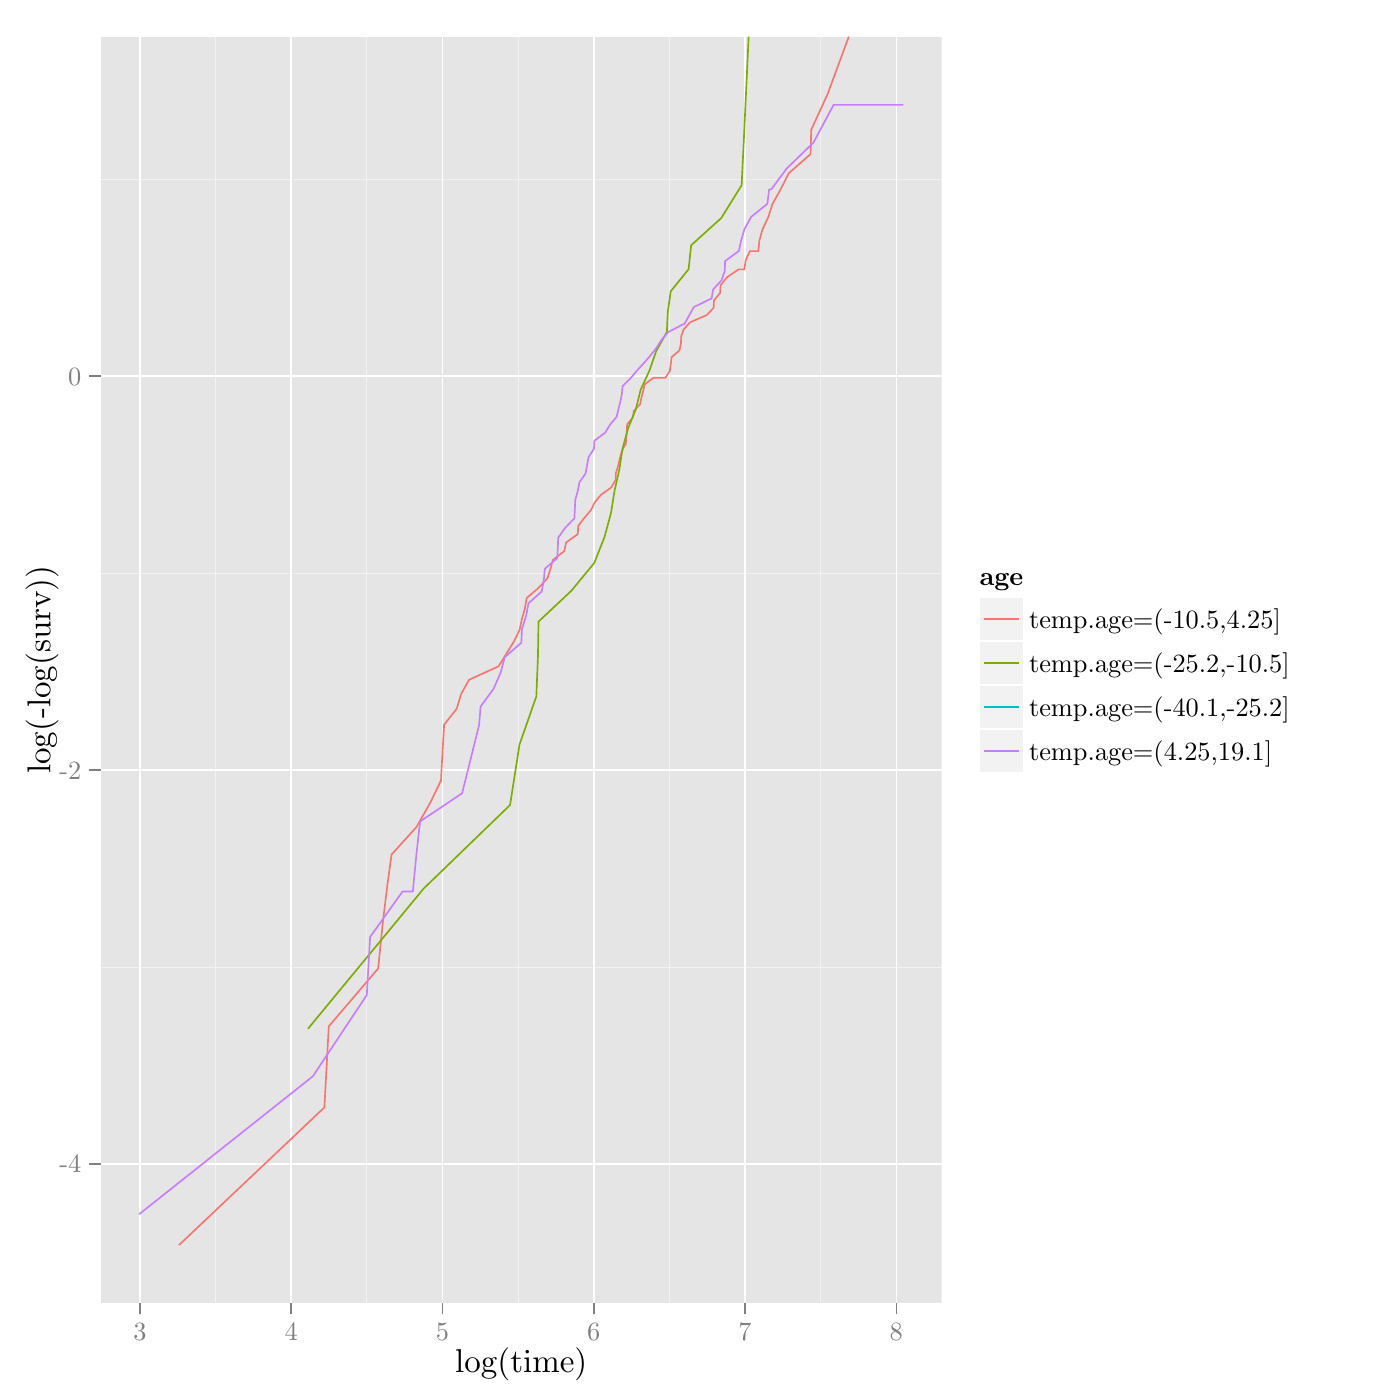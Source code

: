 % Created by tikzDevice version 0.7.0 on 2015-01-19 17:29:40
% !TEX encoding = UTF-8 Unicode
\documentclass[11pt]{memoir}
\nonstopmode

\usepackage{tikz}

\usepackage[active,tightpage,psfixbb]{preview}

\PreviewEnvironment{pgfpicture}

\setlength\PreviewBorder{0pt}

\usepackage{amsmath}
\newcommand{\SweaveOpts}[1]{}  % do not interfere with LaTeX
\newcommand{\SweaveInput}[1]{} % because they are not real TeX commands
\newcommand{\Sexpr}[1]{}       % will only be parsed by R


\usepackage{geometry}
\usepackage{amsmath}
\usepackage{lscape}
\geometry{verbose,tmargin=2.5cm,bmargin=2.5cm,lmargin=2.5cm,rmargin=2.5cm}


\begin{document}

\begin{tikzpicture}[x=1pt,y=1pt]
\definecolor[named]{fillColor}{rgb}{1.00,1.00,1.00}
\path[use as bounding box,fill=fillColor,fill opacity=0.00] (0,0) rectangle (505.89,505.89);
\begin{scope}
\path[clip] (  0.00,  0.00) rectangle (505.89,505.89);
\definecolor[named]{drawColor}{rgb}{1.00,1.00,1.00}
\definecolor[named]{fillColor}{rgb}{1.00,1.00,1.00}

\path[draw=drawColor,line width= 0.6pt,line join=round,line cap=round,fill=fillColor] (  0.00,  0.00) rectangle (505.89,505.89);
\end{scope}
\begin{scope}
\path[clip] ( 36.51, 35.17) rectangle (340.21,492.64);
\definecolor[named]{fillColor}{rgb}{0.90,0.90,0.90}

\path[fill=fillColor] ( 36.51, 35.17) rectangle (340.21,492.64);
\definecolor[named]{drawColor}{rgb}{0.95,0.95,0.95}

\path[draw=drawColor,line width= 0.3pt,line join=round] ( 36.51,156.48) --
	(340.21,156.48);

\path[draw=drawColor,line width= 0.3pt,line join=round] ( 36.51,298.76) --
	(340.21,298.76);

\path[draw=drawColor,line width= 0.3pt,line join=round] ( 36.51,441.05) --
	(340.21,441.05);

\path[draw=drawColor,line width= 0.3pt,line join=round] ( 77.88, 35.17) --
	( 77.88,492.64);

\path[draw=drawColor,line width= 0.3pt,line join=round] (132.55, 35.17) --
	(132.55,492.64);

\path[draw=drawColor,line width= 0.3pt,line join=round] (187.22, 35.17) --
	(187.22,492.64);

\path[draw=drawColor,line width= 0.3pt,line join=round] (241.89, 35.17) --
	(241.89,492.64);

\path[draw=drawColor,line width= 0.3pt,line join=round] (296.56, 35.17) --
	(296.56,492.64);
\definecolor[named]{drawColor}{rgb}{1.00,1.00,1.00}

\path[draw=drawColor,line width= 0.6pt,line join=round] ( 36.51, 85.33) --
	(340.21, 85.33);

\path[draw=drawColor,line width= 0.6pt,line join=round] ( 36.51,227.62) --
	(340.21,227.62);

\path[draw=drawColor,line width= 0.6pt,line join=round] ( 36.51,369.91) --
	(340.21,369.91);

\path[draw=drawColor,line width= 0.6pt,line join=round] ( 50.55, 35.17) --
	( 50.55,492.64);

\path[draw=drawColor,line width= 0.6pt,line join=round] (105.22, 35.17) --
	(105.22,492.64);

\path[draw=drawColor,line width= 0.6pt,line join=round] (159.89, 35.17) --
	(159.89,492.64);

\path[draw=drawColor,line width= 0.6pt,line join=round] (214.55, 35.17) --
	(214.55,492.64);

\path[draw=drawColor,line width= 0.6pt,line join=round] (269.22, 35.17) --
	(269.22,492.64);

\path[draw=drawColor,line width= 0.6pt,line join=round] (323.89, 35.17) --
	(323.89,492.64);
\definecolor[named]{drawColor}{rgb}{0.97,0.46,0.43}

\path[draw=drawColor,line width= 0.6pt,line join=round] ( 64.66, 55.97) --
	(117.22,105.71) --
	(118.80,135.00) --
	(136.64,155.91) --
	(138.30,172.23) --
	(139.92,185.66) --
	(141.49,197.08) --
	(150.50,207.05) --
	(155.51,215.90) --
	(159.36,223.87) --
	(159.73,231.13) --
	(160.47,243.99) --
	(165.01,249.76) --
	(166.66,255.17) --
	(169.52,260.27) --
	(180.15,265.10) --
	(185.70,274.06) --
	(187.73,278.24) --
	(188.61,282.26) --
	(189.69,286.12) --
	(190.33,289.83) --
	(194.59,293.43) --
	(197.81,296.90) --
	(198.90,300.28) --
	(199.80,303.55) --
	(203.90,306.74) --
	(204.56,309.84) --
	(208.78,312.87) --
	(208.93,315.83) --
	(211.14,318.72) --
	(213.54,321.56) --
	(214.90,324.34) --
	(217.14,327.07) --
	(220.89,329.75) --
	(222.44,332.39) --
	(222.55,334.99) --
	(223.37,337.56) --
	(223.94,340.09) --
	(224.62,342.59) --
	(225.74,345.06) --
	(226.07,345.06) --
	(226.29,347.57) --
	(226.51,350.06) --
	(226.61,352.52) --
	(228.64,354.97) --
	(229.06,357.40) --
	(231.30,359.82) --
	(231.80,362.22) --
	(232.39,364.62) --
	(232.97,367.01) --
	(236.16,369.40) --
	(240.46,369.40) --
	(242.04,371.87) --
	(242.37,374.35) --
	(242.69,376.82) --
	(245.53,379.31) --
	(246.07,381.81) --
	(246.15,384.33) --
	(247.05,386.87) --
	(249.39,389.43) --
	(255.36,392.02) --
	(257.87,394.64) --
	(257.99,397.31) --
	(260.21,400.02) --
	(260.39,402.79) --
	(262.63,405.63) --
	(266.85,408.54) --
	(268.94,408.54) --
	(269.44,411.77) --
	(270.96,415.13) --
	(274.01,415.13) --
	(274.42,418.99) --
	(275.54,423.07) --
	(277.63,427.44) --
	(279.11,432.16) --
	(282.03,437.37) --
	(285.02,443.27) --
	(292.90,450.22) --
	(293.13,458.98) --
	(299.04,471.85) --
	(306.71,492.64);
\definecolor[named]{drawColor}{rgb}{0.49,0.68,0.00}

\path[draw=drawColor,line width= 0.6pt,line join=round] (111.28,134.13) --
	(153.06,184.77) --
	(184.31,214.99) --
	(187.73,236.88) --
	(193.80,254.22) --
	(194.39,268.72) --
	(194.59,281.27) --
	(206.47,292.41) --
	(214.77,302.51) --
	(218.42,311.79) --
	(220.77,320.45) --
	(222.08,328.61) --
	(223.83,336.37) --
	(224.96,343.83) --
	(226.94,351.06) --
	(229.78,358.12) --
	(231.50,365.07) --
	(234.68,371.98) --
	(237.07,378.91) --
	(240.97,385.94) --
	(241.30,393.14) --
	(242.37,400.64) --
	(248.82,408.60) --
	(249.75,417.27) --
	(260.62,427.08) --
	(267.98,438.94) --
	(268.79,455.54) --
	(270.52,492.64);
\definecolor[named]{drawColor}{rgb}{0.78,0.49,1.00}

\path[draw=drawColor,line width= 0.6pt,line join=round] ( 50.31, 67.15) --
	(113.04,116.97) --
	(132.54,146.33) --
	(133.74,167.32) --
	(145.46,183.73) --
	(149.17,183.73) --
	(150.50,197.42) --
	(151.80,209.07) --
	(166.99,219.23) --
	(173.10,243.79) --
	(173.68,250.61) --
	(178.34,256.94) --
	(180.91,262.85) --
	(182.39,268.40) --
	(188.39,273.64) --
	(188.61,278.61) --
	(190.12,283.34) --
	(190.96,287.85) --
	(195.75,292.18) --
	(196.51,296.35) --
	(196.88,300.36) --
	(201.37,304.23) --
	(201.55,307.98) --
	(201.72,311.62) --
	(204.23,315.16) --
	(207.56,318.60) --
	(207.72,321.97) --
	(207.87,325.25) --
	(208.78,328.47) --
	(209.38,331.62) --
	(211.57,334.72) --
	(212.70,340.76) --
	(214.63,343.72) --
	(214.77,346.64) --
	(218.67,349.52) --
	(220.41,352.38) --
	(222.79,355.21) --
	(223.48,358.03) --
	(224.17,360.82) --
	(224.73,363.60) --
	(224.96,366.37) --
	(227.80,369.14) --
	(230.09,371.91) --
	(232.68,374.68) --
	(235.06,377.45) --
	(237.25,380.24) --
	(239.01,383.05) --
	(241.47,385.88) --
	(246.90,388.73) --
	(247.27,388.73) --
	(248.96,391.79) --
	(250.67,394.89) --
	(257.13,398.05) --
	(257.69,401.28) --
	(260.74,404.59) --
	(261.89,408.01) --
	(262.01,411.54) --
	(267.00,415.22) --
	(267.83,419.08) --
	(269.04,423.16) --
	(271.44,427.52) --
	(277.29,432.24) --
	(277.93,437.44) --
	(278.69,437.44) --
	(284.23,444.95) --
	(293.93,454.35) --
	(301.22,468.00) --
	(326.40,468.00);
\end{scope}
\begin{scope}
\path[clip] (  0.00,  0.00) rectangle (505.89,505.89);
\definecolor[named]{drawColor}{rgb}{0.50,0.50,0.50}

\node[text=drawColor,anchor=base east,inner sep=0pt, outer sep=0pt, scale=  0.87] at ( 29.40, 82.04) {-4};

\node[text=drawColor,anchor=base east,inner sep=0pt, outer sep=0pt, scale=  0.87] at ( 29.40,224.33) {-2};

\node[text=drawColor,anchor=base east,inner sep=0pt, outer sep=0pt, scale=  0.87] at ( 29.40,366.61) {0};
\end{scope}
\begin{scope}
\path[clip] (  0.00,  0.00) rectangle (505.89,505.89);
\definecolor[named]{drawColor}{rgb}{0.50,0.50,0.50}

\path[draw=drawColor,line width= 0.6pt,line join=round] ( 32.24, 85.33) --
	( 36.51, 85.33);

\path[draw=drawColor,line width= 0.6pt,line join=round] ( 32.24,227.62) --
	( 36.51,227.62);

\path[draw=drawColor,line width= 0.6pt,line join=round] ( 32.24,369.91) --
	( 36.51,369.91);
\end{scope}
\begin{scope}
\path[clip] (  0.00,  0.00) rectangle (505.89,505.89);
\definecolor[named]{drawColor}{rgb}{0.50,0.50,0.50}

\path[draw=drawColor,line width= 0.6pt,line join=round] ( 50.55, 30.90) --
	( 50.55, 35.17);

\path[draw=drawColor,line width= 0.6pt,line join=round] (105.22, 30.90) --
	(105.22, 35.17);

\path[draw=drawColor,line width= 0.6pt,line join=round] (159.89, 30.90) --
	(159.89, 35.17);

\path[draw=drawColor,line width= 0.6pt,line join=round] (214.55, 30.90) --
	(214.55, 35.17);

\path[draw=drawColor,line width= 0.6pt,line join=round] (269.22, 30.90) --
	(269.22, 35.17);

\path[draw=drawColor,line width= 0.6pt,line join=round] (323.89, 30.90) --
	(323.89, 35.17);
\end{scope}
\begin{scope}
\path[clip] (  0.00,  0.00) rectangle (505.89,505.89);
\definecolor[named]{drawColor}{rgb}{0.50,0.50,0.50}

\node[text=drawColor,anchor=base,inner sep=0pt, outer sep=0pt, scale=  0.87] at ( 50.55, 21.48) {3};

\node[text=drawColor,anchor=base,inner sep=0pt, outer sep=0pt, scale=  0.87] at (105.22, 21.48) {4};

\node[text=drawColor,anchor=base,inner sep=0pt, outer sep=0pt, scale=  0.87] at (159.89, 21.48) {5};

\node[text=drawColor,anchor=base,inner sep=0pt, outer sep=0pt, scale=  0.87] at (214.55, 21.48) {6};

\node[text=drawColor,anchor=base,inner sep=0pt, outer sep=0pt, scale=  0.87] at (269.22, 21.48) {7};

\node[text=drawColor,anchor=base,inner sep=0pt, outer sep=0pt, scale=  0.87] at (323.89, 21.48) {8};
\end{scope}
\begin{scope}
\path[clip] (  0.00,  0.00) rectangle (505.89,505.89);
\definecolor[named]{drawColor}{rgb}{0.00,0.00,0.00}

\node[text=drawColor,anchor=base,inner sep=0pt, outer sep=0pt, scale=  1.09] at (188.36,  9.94) {log(time)};
\end{scope}
\begin{scope}
\path[clip] (  0.00,  0.00) rectangle (505.89,505.89);
\definecolor[named]{drawColor}{rgb}{0.00,0.00,0.00}

\node[text=drawColor,rotate= 90.00,anchor=base,inner sep=0pt, outer sep=0pt, scale=  1.09] at ( 18.16,263.91) {log(-log(surv))};
\end{scope}
\begin{scope}
\path[clip] (  0.00,  0.00) rectangle (505.89,505.89);
\definecolor[named]{fillColor}{rgb}{1.00,1.00,1.00}

\path[fill=fillColor] (349.68,222.25) rectangle (483.17,305.56);
\end{scope}
\begin{scope}
\path[clip] (  0.00,  0.00) rectangle (505.89,505.89);
\definecolor[named]{drawColor}{rgb}{0.00,0.00,0.00}

\node[text=drawColor,anchor=base west,inner sep=0pt, outer sep=0pt, scale=  0.87] at (353.95,294.39) {\bfseries age};
\end{scope}
\begin{scope}
\path[clip] (  0.00,  0.00) rectangle (505.89,505.89);
\definecolor[named]{drawColor}{rgb}{1.00,1.00,1.00}
\definecolor[named]{fillColor}{rgb}{0.95,0.95,0.95}

\path[draw=drawColor,line width= 0.6pt,line join=round,line cap=round,fill=fillColor] (353.95,274.21) rectangle (369.85,290.11);
\end{scope}
\begin{scope}
\path[clip] (  0.00,  0.00) rectangle (505.89,505.89);
\definecolor[named]{drawColor}{rgb}{0.97,0.46,0.43}

\path[draw=drawColor,line width= 0.6pt,line join=round] (355.54,282.16) -- (368.26,282.16);
\end{scope}
\begin{scope}
\path[clip] (  0.00,  0.00) rectangle (505.89,505.89);
\definecolor[named]{drawColor}{rgb}{1.00,1.00,1.00}
\definecolor[named]{fillColor}{rgb}{0.95,0.95,0.95}

\path[draw=drawColor,line width= 0.6pt,line join=round,line cap=round,fill=fillColor] (353.95,258.32) rectangle (369.85,274.21);
\end{scope}
\begin{scope}
\path[clip] (  0.00,  0.00) rectangle (505.89,505.89);
\definecolor[named]{drawColor}{rgb}{0.49,0.68,0.00}

\path[draw=drawColor,line width= 0.6pt,line join=round] (355.54,266.26) -- (368.26,266.26);
\end{scope}
\begin{scope}
\path[clip] (  0.00,  0.00) rectangle (505.89,505.89);
\definecolor[named]{drawColor}{rgb}{1.00,1.00,1.00}
\definecolor[named]{fillColor}{rgb}{0.95,0.95,0.95}

\path[draw=drawColor,line width= 0.6pt,line join=round,line cap=round,fill=fillColor] (353.95,242.42) rectangle (369.85,258.32);
\end{scope}
\begin{scope}
\path[clip] (  0.00,  0.00) rectangle (505.89,505.89);
\definecolor[named]{drawColor}{rgb}{0.00,0.75,0.77}

\path[draw=drawColor,line width= 0.6pt,line join=round] (355.54,250.37) -- (368.26,250.37);
\end{scope}
\begin{scope}
\path[clip] (  0.00,  0.00) rectangle (505.89,505.89);
\definecolor[named]{drawColor}{rgb}{1.00,1.00,1.00}
\definecolor[named]{fillColor}{rgb}{0.95,0.95,0.95}

\path[draw=drawColor,line width= 0.6pt,line join=round,line cap=round,fill=fillColor] (353.95,226.52) rectangle (369.85,242.42);
\end{scope}
\begin{scope}
\path[clip] (  0.00,  0.00) rectangle (505.89,505.89);
\definecolor[named]{drawColor}{rgb}{0.78,0.49,1.00}

\path[draw=drawColor,line width= 0.6pt,line join=round] (355.54,234.47) -- (368.26,234.47);
\end{scope}
\begin{scope}
\path[clip] (  0.00,  0.00) rectangle (505.89,505.89);
\definecolor[named]{drawColor}{rgb}{0.00,0.00,0.00}

\node[text=drawColor,anchor=base west,inner sep=0pt, outer sep=0pt, scale=  0.87] at (371.83,278.87) {temp.age=(-10.5,4.25]};
\end{scope}
\begin{scope}
\path[clip] (  0.00,  0.00) rectangle (505.89,505.89);
\definecolor[named]{drawColor}{rgb}{0.00,0.00,0.00}

\node[text=drawColor,anchor=base west,inner sep=0pt, outer sep=0pt, scale=  0.87] at (371.83,262.97) {temp.age=(-25.2,-10.5]};
\end{scope}
\begin{scope}
\path[clip] (  0.00,  0.00) rectangle (505.89,505.89);
\definecolor[named]{drawColor}{rgb}{0.00,0.00,0.00}

\node[text=drawColor,anchor=base west,inner sep=0pt, outer sep=0pt, scale=  0.87] at (371.83,247.07) {temp.age=(-40.1,-25.2]};
\end{scope}
\begin{scope}
\path[clip] (  0.00,  0.00) rectangle (505.89,505.89);
\definecolor[named]{drawColor}{rgb}{0.00,0.00,0.00}

\node[text=drawColor,anchor=base west,inner sep=0pt, outer sep=0pt, scale=  0.87] at (371.83,231.18) {temp.age=(4.25,19.1]};
\end{scope}
\end{tikzpicture}

\end{document}
